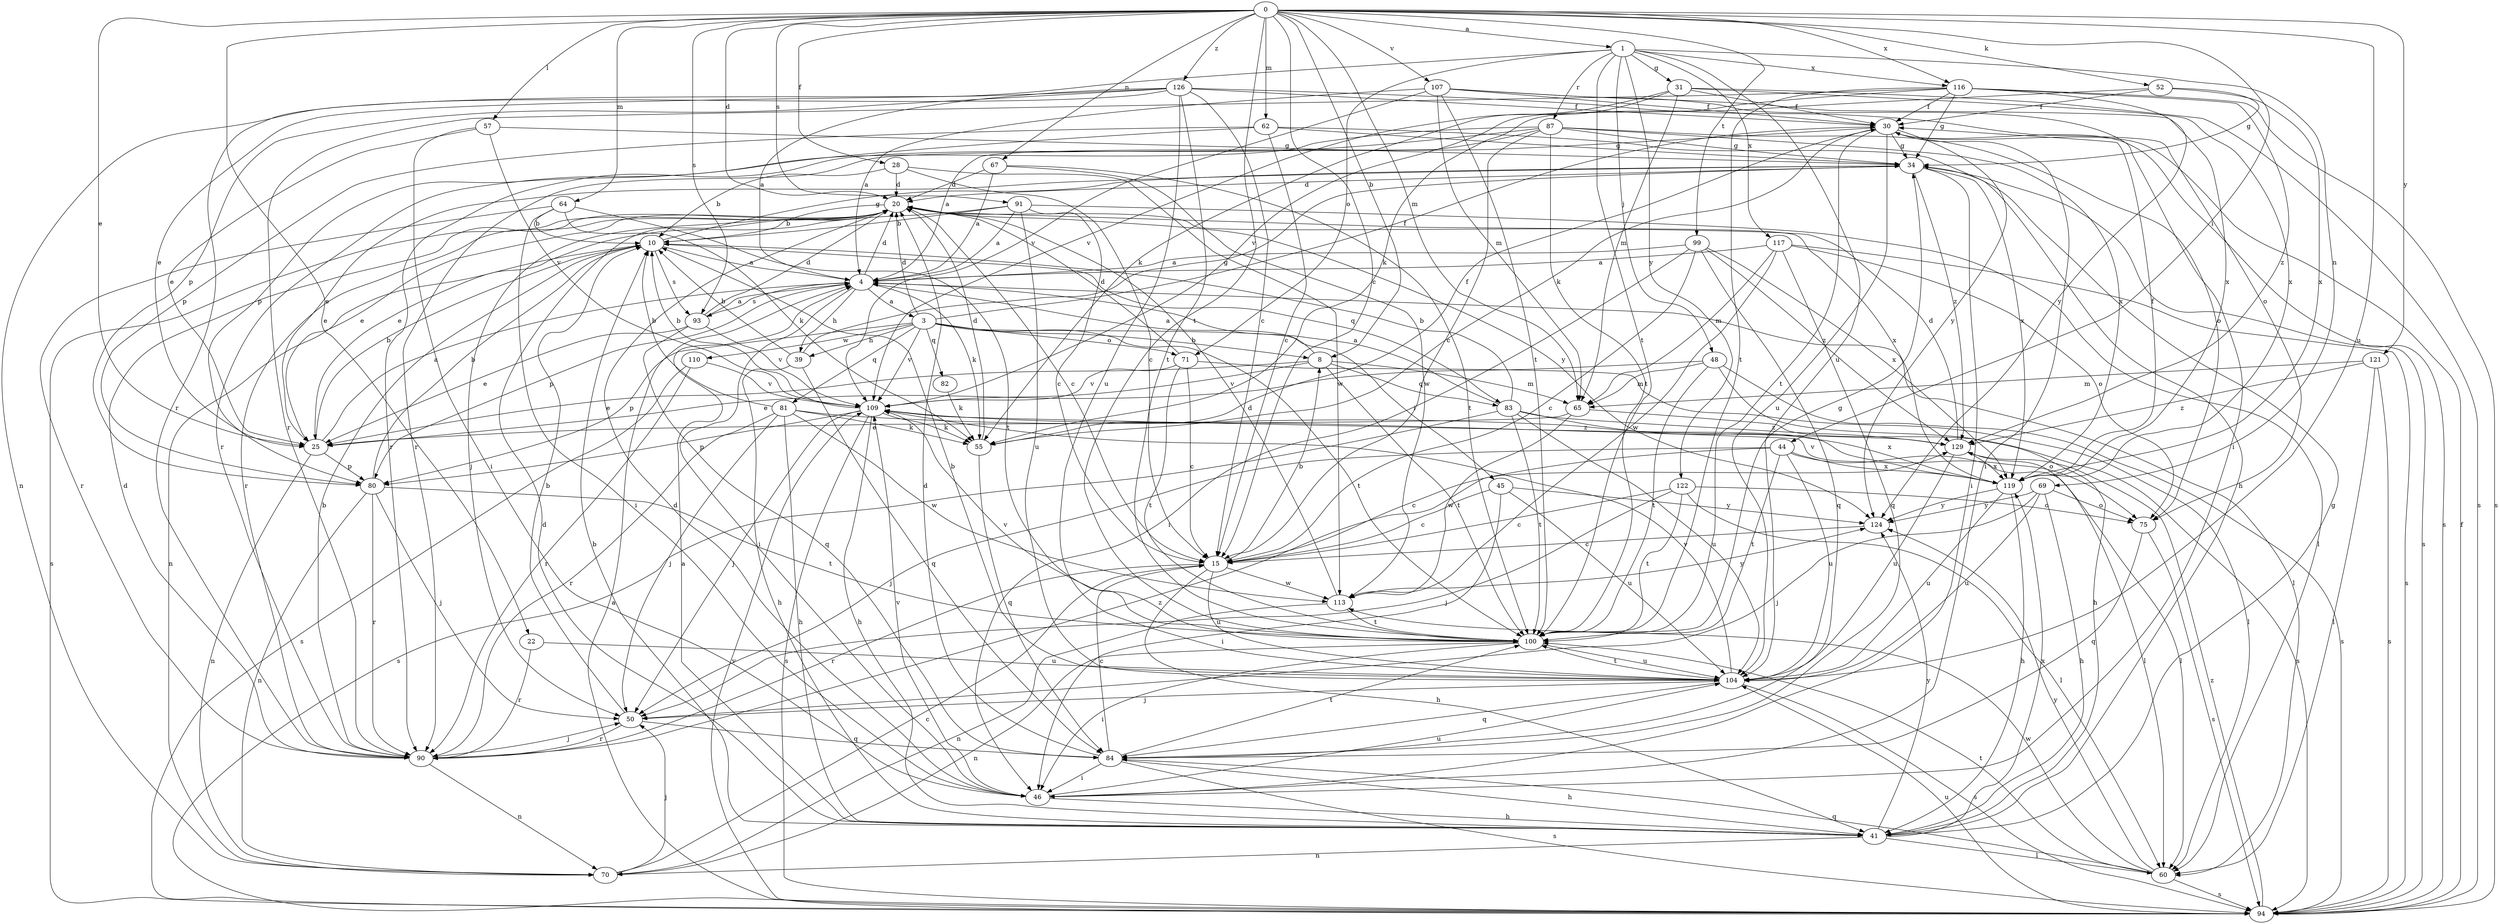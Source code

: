 strict digraph  {
0;
1;
3;
4;
8;
10;
15;
20;
22;
25;
28;
30;
31;
34;
39;
41;
44;
45;
46;
48;
50;
52;
55;
57;
60;
62;
64;
65;
67;
69;
70;
71;
75;
80;
81;
82;
83;
84;
87;
90;
91;
93;
94;
99;
100;
104;
107;
109;
110;
113;
116;
117;
119;
121;
122;
124;
126;
129;
0 -> 1  [label=a];
0 -> 8  [label=b];
0 -> 15  [label=c];
0 -> 20  [label=d];
0 -> 22  [label=e];
0 -> 25  [label=e];
0 -> 28  [label=f];
0 -> 44  [label=i];
0 -> 52  [label=k];
0 -> 57  [label=l];
0 -> 62  [label=m];
0 -> 64  [label=m];
0 -> 65  [label=m];
0 -> 67  [label=n];
0 -> 91  [label=s];
0 -> 93  [label=s];
0 -> 99  [label=t];
0 -> 100  [label=t];
0 -> 104  [label=u];
0 -> 107  [label=v];
0 -> 116  [label=x];
0 -> 121  [label=y];
0 -> 126  [label=z];
1 -> 31  [label=g];
1 -> 48  [label=j];
1 -> 69  [label=n];
1 -> 71  [label=o];
1 -> 87  [label=r];
1 -> 90  [label=r];
1 -> 100  [label=t];
1 -> 104  [label=u];
1 -> 116  [label=x];
1 -> 117  [label=x];
1 -> 122  [label=y];
3 -> 8  [label=b];
3 -> 20  [label=d];
3 -> 30  [label=f];
3 -> 39  [label=h];
3 -> 45  [label=i];
3 -> 71  [label=o];
3 -> 80  [label=p];
3 -> 81  [label=q];
3 -> 82  [label=q];
3 -> 100  [label=t];
3 -> 109  [label=v];
3 -> 110  [label=w];
4 -> 3  [label=a];
4 -> 20  [label=d];
4 -> 39  [label=h];
4 -> 46  [label=i];
4 -> 55  [label=k];
4 -> 60  [label=l];
4 -> 80  [label=p];
4 -> 93  [label=s];
8 -> 4  [label=a];
8 -> 25  [label=e];
8 -> 65  [label=m];
8 -> 83  [label=q];
8 -> 100  [label=t];
8 -> 109  [label=v];
10 -> 4  [label=a];
10 -> 34  [label=g];
10 -> 70  [label=n];
10 -> 83  [label=q];
10 -> 93  [label=s];
15 -> 8  [label=b];
15 -> 41  [label=h];
15 -> 90  [label=r];
15 -> 104  [label=u];
15 -> 113  [label=w];
20 -> 10  [label=b];
20 -> 15  [label=c];
20 -> 25  [label=e];
20 -> 50  [label=j];
20 -> 90  [label=r];
20 -> 94  [label=s];
20 -> 119  [label=x];
20 -> 124  [label=y];
22 -> 90  [label=r];
22 -> 104  [label=u];
25 -> 4  [label=a];
25 -> 10  [label=b];
25 -> 70  [label=n];
25 -> 80  [label=p];
28 -> 10  [label=b];
28 -> 15  [label=c];
28 -> 20  [label=d];
28 -> 113  [label=w];
30 -> 34  [label=g];
30 -> 46  [label=i];
30 -> 55  [label=k];
30 -> 90  [label=r];
30 -> 94  [label=s];
30 -> 100  [label=t];
30 -> 104  [label=u];
30 -> 124  [label=y];
31 -> 30  [label=f];
31 -> 55  [label=k];
31 -> 65  [label=m];
31 -> 94  [label=s];
31 -> 109  [label=v];
31 -> 119  [label=x];
34 -> 20  [label=d];
34 -> 25  [label=e];
34 -> 46  [label=i];
34 -> 94  [label=s];
34 -> 119  [label=x];
34 -> 129  [label=z];
39 -> 10  [label=b];
39 -> 34  [label=g];
39 -> 41  [label=h];
39 -> 84  [label=q];
41 -> 4  [label=a];
41 -> 10  [label=b];
41 -> 20  [label=d];
41 -> 34  [label=g];
41 -> 60  [label=l];
41 -> 70  [label=n];
41 -> 119  [label=x];
41 -> 124  [label=y];
44 -> 15  [label=c];
44 -> 50  [label=j];
44 -> 60  [label=l];
44 -> 100  [label=t];
44 -> 104  [label=u];
44 -> 119  [label=x];
45 -> 15  [label=c];
45 -> 46  [label=i];
45 -> 104  [label=u];
45 -> 124  [label=y];
46 -> 20  [label=d];
46 -> 41  [label=h];
46 -> 104  [label=u];
46 -> 109  [label=v];
48 -> 25  [label=e];
48 -> 41  [label=h];
48 -> 65  [label=m];
48 -> 94  [label=s];
48 -> 100  [label=t];
50 -> 10  [label=b];
50 -> 84  [label=q];
50 -> 90  [label=r];
52 -> 30  [label=f];
52 -> 34  [label=g];
52 -> 55  [label=k];
52 -> 119  [label=x];
55 -> 20  [label=d];
55 -> 30  [label=f];
55 -> 84  [label=q];
57 -> 25  [label=e];
57 -> 34  [label=g];
57 -> 46  [label=i];
57 -> 109  [label=v];
60 -> 84  [label=q];
60 -> 94  [label=s];
60 -> 100  [label=t];
60 -> 113  [label=w];
60 -> 124  [label=y];
62 -> 15  [label=c];
62 -> 34  [label=g];
62 -> 41  [label=h];
62 -> 80  [label=p];
62 -> 90  [label=r];
64 -> 10  [label=b];
64 -> 46  [label=i];
64 -> 55  [label=k];
64 -> 90  [label=r];
64 -> 100  [label=t];
65 -> 25  [label=e];
65 -> 94  [label=s];
65 -> 113  [label=w];
67 -> 4  [label=a];
67 -> 20  [label=d];
67 -> 100  [label=t];
67 -> 113  [label=w];
69 -> 41  [label=h];
69 -> 50  [label=j];
69 -> 75  [label=o];
69 -> 104  [label=u];
69 -> 124  [label=y];
70 -> 15  [label=c];
70 -> 50  [label=j];
71 -> 15  [label=c];
71 -> 20  [label=d];
71 -> 60  [label=l];
71 -> 100  [label=t];
71 -> 109  [label=v];
75 -> 84  [label=q];
75 -> 94  [label=s];
80 -> 10  [label=b];
80 -> 50  [label=j];
80 -> 70  [label=n];
80 -> 90  [label=r];
80 -> 100  [label=t];
81 -> 10  [label=b];
81 -> 41  [label=h];
81 -> 50  [label=j];
81 -> 55  [label=k];
81 -> 75  [label=o];
81 -> 90  [label=r];
81 -> 113  [label=w];
82 -> 55  [label=k];
83 -> 4  [label=a];
83 -> 10  [label=b];
83 -> 94  [label=s];
83 -> 100  [label=t];
83 -> 104  [label=u];
83 -> 119  [label=x];
83 -> 129  [label=z];
84 -> 15  [label=c];
84 -> 20  [label=d];
84 -> 41  [label=h];
84 -> 46  [label=i];
84 -> 94  [label=s];
84 -> 100  [label=t];
87 -> 4  [label=a];
87 -> 15  [label=c];
87 -> 34  [label=g];
87 -> 75  [label=o];
87 -> 80  [label=p];
87 -> 90  [label=r];
87 -> 100  [label=t];
87 -> 119  [label=x];
90 -> 10  [label=b];
90 -> 20  [label=d];
90 -> 50  [label=j];
90 -> 70  [label=n];
90 -> 129  [label=z];
91 -> 4  [label=a];
91 -> 10  [label=b];
91 -> 15  [label=c];
91 -> 25  [label=e];
91 -> 60  [label=l];
91 -> 104  [label=u];
93 -> 4  [label=a];
93 -> 20  [label=d];
93 -> 25  [label=e];
93 -> 84  [label=q];
93 -> 109  [label=v];
94 -> 4  [label=a];
94 -> 30  [label=f];
94 -> 104  [label=u];
94 -> 109  [label=v];
94 -> 129  [label=z];
99 -> 4  [label=a];
99 -> 15  [label=c];
99 -> 46  [label=i];
99 -> 84  [label=q];
99 -> 119  [label=x];
99 -> 129  [label=z];
100 -> 34  [label=g];
100 -> 46  [label=i];
100 -> 70  [label=n];
100 -> 104  [label=u];
100 -> 109  [label=v];
104 -> 10  [label=b];
104 -> 50  [label=j];
104 -> 84  [label=q];
104 -> 94  [label=s];
104 -> 100  [label=t];
104 -> 109  [label=v];
107 -> 4  [label=a];
107 -> 30  [label=f];
107 -> 46  [label=i];
107 -> 65  [label=m];
107 -> 100  [label=t];
107 -> 109  [label=v];
107 -> 119  [label=x];
109 -> 10  [label=b];
109 -> 41  [label=h];
109 -> 50  [label=j];
109 -> 55  [label=k];
109 -> 80  [label=p];
109 -> 94  [label=s];
109 -> 129  [label=z];
110 -> 90  [label=r];
110 -> 94  [label=s];
110 -> 109  [label=v];
113 -> 20  [label=d];
113 -> 70  [label=n];
113 -> 100  [label=t];
113 -> 124  [label=y];
116 -> 30  [label=f];
116 -> 34  [label=g];
116 -> 90  [label=r];
116 -> 94  [label=s];
116 -> 100  [label=t];
116 -> 109  [label=v];
116 -> 124  [label=y];
116 -> 129  [label=z];
117 -> 4  [label=a];
117 -> 65  [label=m];
117 -> 75  [label=o];
117 -> 84  [label=q];
117 -> 94  [label=s];
117 -> 113  [label=w];
119 -> 30  [label=f];
119 -> 41  [label=h];
119 -> 104  [label=u];
119 -> 109  [label=v];
119 -> 124  [label=y];
121 -> 60  [label=l];
121 -> 65  [label=m];
121 -> 94  [label=s];
121 -> 129  [label=z];
122 -> 15  [label=c];
122 -> 50  [label=j];
122 -> 60  [label=l];
122 -> 75  [label=o];
122 -> 100  [label=t];
124 -> 15  [label=c];
126 -> 4  [label=a];
126 -> 15  [label=c];
126 -> 25  [label=e];
126 -> 30  [label=f];
126 -> 70  [label=n];
126 -> 75  [label=o];
126 -> 80  [label=p];
126 -> 100  [label=t];
126 -> 104  [label=u];
129 -> 20  [label=d];
129 -> 60  [label=l];
129 -> 104  [label=u];
129 -> 119  [label=x];
}
